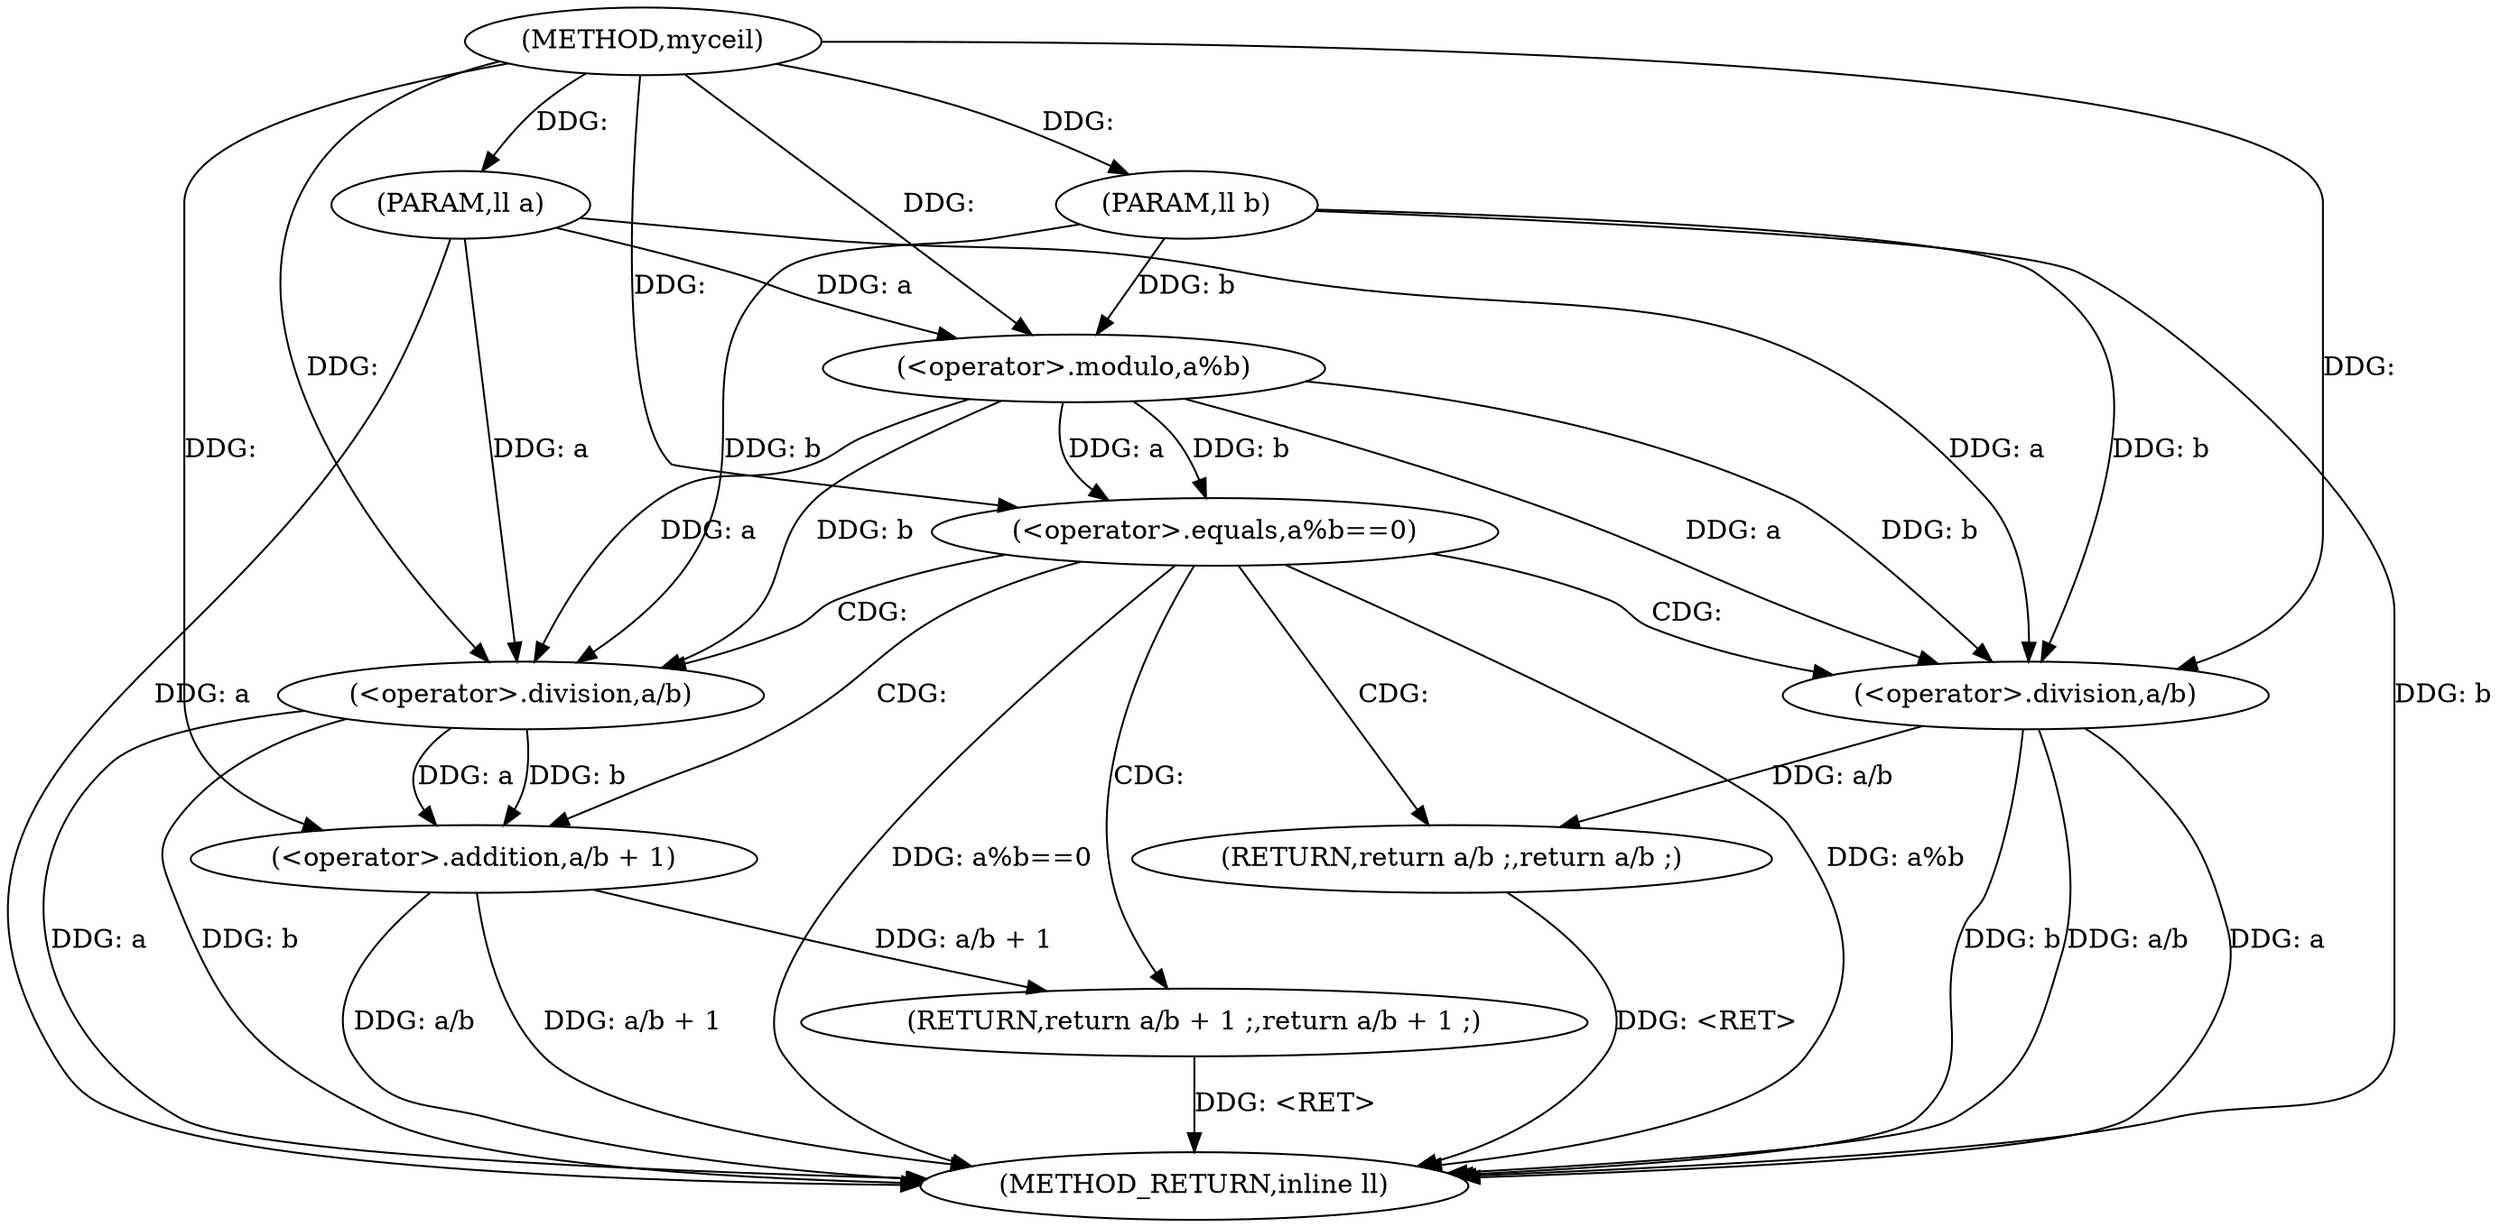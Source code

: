 digraph "myceil" {  
"1000127" [label = "(METHOD,myceil)" ]
"1000148" [label = "(METHOD_RETURN,inline ll)" ]
"1000128" [label = "(PARAM,ll a)" ]
"1000129" [label = "(PARAM,ll b)" ]
"1000132" [label = "(<operator>.equals,a%b==0)" ]
"1000137" [label = "(RETURN,return a/b ;,return a/b ;)" ]
"1000138" [label = "(<operator>.division,a/b)" ]
"1000142" [label = "(RETURN,return a/b + 1 ;,return a/b + 1 ;)" ]
"1000133" [label = "(<operator>.modulo,a%b)" ]
"1000143" [label = "(<operator>.addition,a/b + 1)" ]
"1000144" [label = "(<operator>.division,a/b)" ]
  "1000142" -> "1000148"  [ label = "DDG: <RET>"] 
  "1000137" -> "1000148"  [ label = "DDG: <RET>"] 
  "1000128" -> "1000148"  [ label = "DDG: a"] 
  "1000129" -> "1000148"  [ label = "DDG: b"] 
  "1000132" -> "1000148"  [ label = "DDG: a%b"] 
  "1000132" -> "1000148"  [ label = "DDG: a%b==0"] 
  "1000144" -> "1000148"  [ label = "DDG: a"] 
  "1000144" -> "1000148"  [ label = "DDG: b"] 
  "1000143" -> "1000148"  [ label = "DDG: a/b"] 
  "1000143" -> "1000148"  [ label = "DDG: a/b + 1"] 
  "1000138" -> "1000148"  [ label = "DDG: a"] 
  "1000138" -> "1000148"  [ label = "DDG: b"] 
  "1000138" -> "1000148"  [ label = "DDG: a/b"] 
  "1000127" -> "1000128"  [ label = "DDG: "] 
  "1000127" -> "1000129"  [ label = "DDG: "] 
  "1000138" -> "1000137"  [ label = "DDG: a/b"] 
  "1000133" -> "1000132"  [ label = "DDG: b"] 
  "1000133" -> "1000132"  [ label = "DDG: a"] 
  "1000127" -> "1000132"  [ label = "DDG: "] 
  "1000143" -> "1000142"  [ label = "DDG: a/b + 1"] 
  "1000128" -> "1000133"  [ label = "DDG: a"] 
  "1000127" -> "1000133"  [ label = "DDG: "] 
  "1000129" -> "1000133"  [ label = "DDG: b"] 
  "1000133" -> "1000138"  [ label = "DDG: a"] 
  "1000128" -> "1000138"  [ label = "DDG: a"] 
  "1000127" -> "1000138"  [ label = "DDG: "] 
  "1000133" -> "1000138"  [ label = "DDG: b"] 
  "1000129" -> "1000138"  [ label = "DDG: b"] 
  "1000127" -> "1000143"  [ label = "DDG: "] 
  "1000144" -> "1000143"  [ label = "DDG: b"] 
  "1000144" -> "1000143"  [ label = "DDG: a"] 
  "1000133" -> "1000144"  [ label = "DDG: a"] 
  "1000128" -> "1000144"  [ label = "DDG: a"] 
  "1000127" -> "1000144"  [ label = "DDG: "] 
  "1000133" -> "1000144"  [ label = "DDG: b"] 
  "1000129" -> "1000144"  [ label = "DDG: b"] 
  "1000132" -> "1000142"  [ label = "CDG: "] 
  "1000132" -> "1000137"  [ label = "CDG: "] 
  "1000132" -> "1000143"  [ label = "CDG: "] 
  "1000132" -> "1000144"  [ label = "CDG: "] 
  "1000132" -> "1000138"  [ label = "CDG: "] 
}

